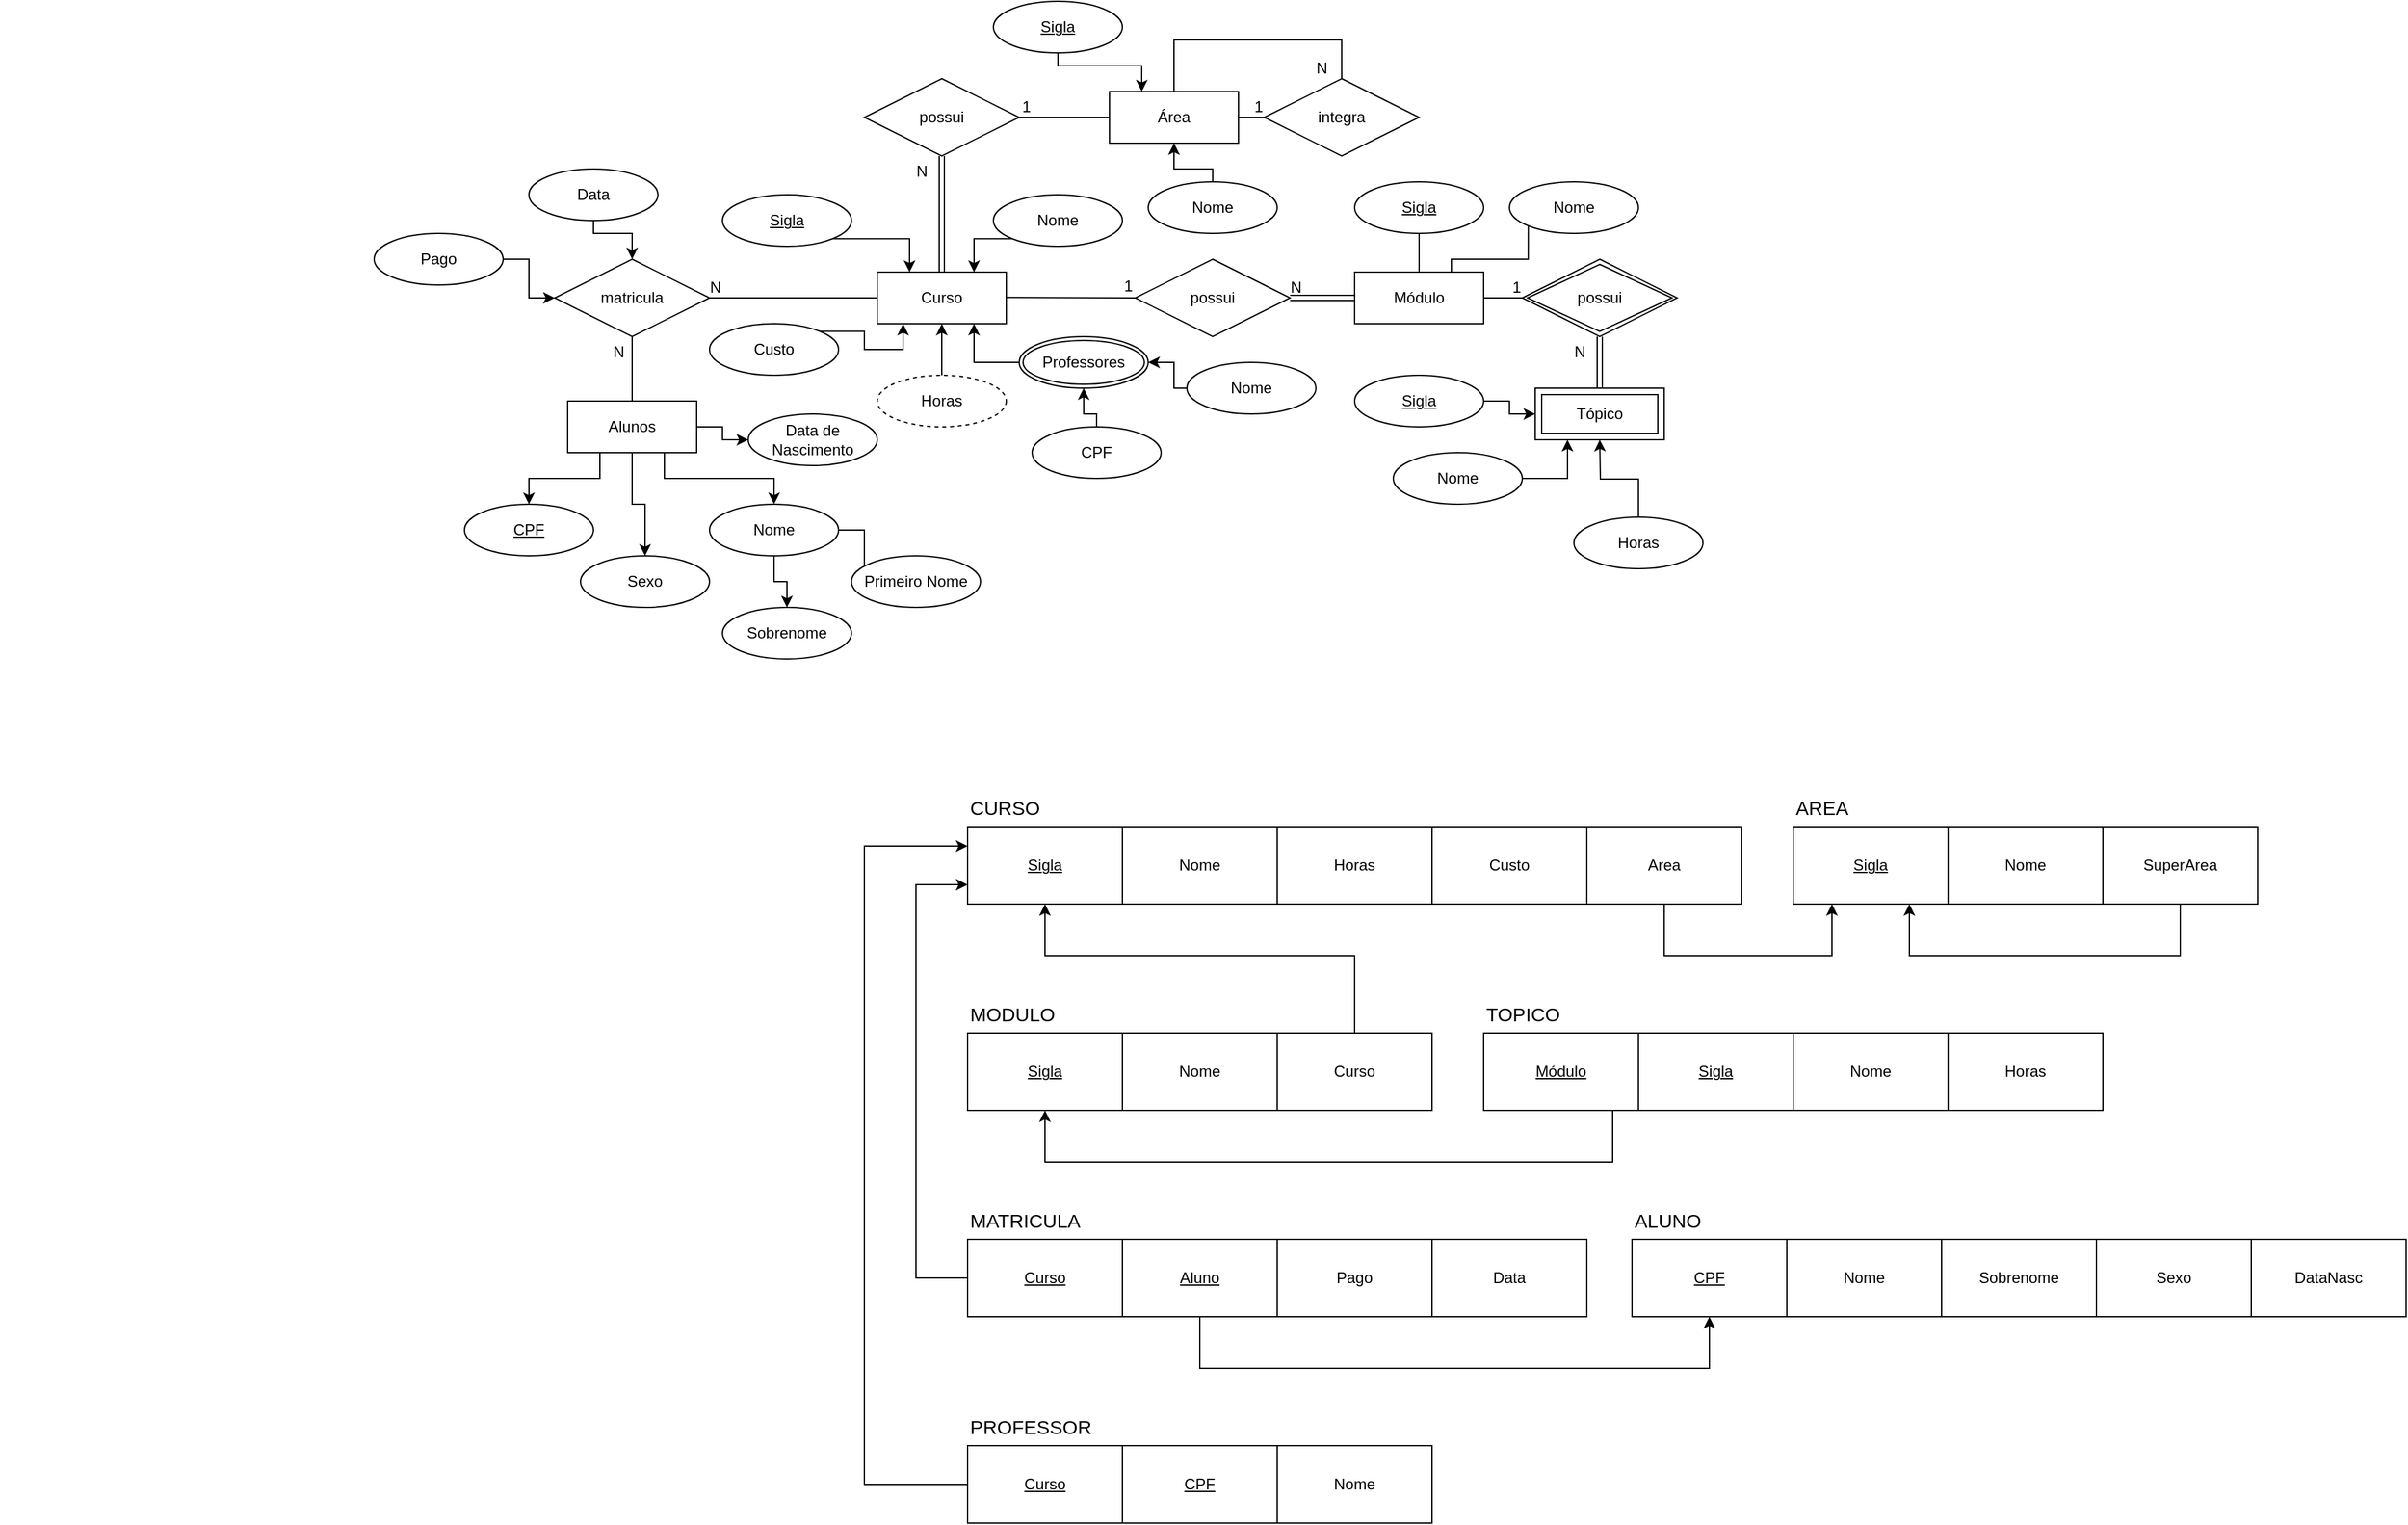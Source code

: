 <mxfile version="28.2.5">
  <diagram name="Page-1" id="rdazZUCnlGdwmjnpoRqp">
    <mxGraphModel dx="1240" dy="692" grid="1" gridSize="10" guides="1" tooltips="1" connect="1" arrows="1" fold="1" page="1" pageScale="1" pageWidth="850" pageHeight="1100" math="0" shadow="0">
      <root>
        <mxCell id="0" />
        <mxCell id="1" parent="0" />
        <mxCell id="AysuAXz7RPZp6C5GMnTe-105" style="edgeStyle=orthogonalEdgeStyle;rounded=0;orthogonalLoop=1;jettySize=auto;html=1;exitX=0.25;exitY=1;exitDx=0;exitDy=0;" edge="1" parent="1" source="AysuAXz7RPZp6C5GMnTe-48" target="AysuAXz7RPZp6C5GMnTe-100">
          <mxGeometry relative="1" as="geometry" />
        </mxCell>
        <mxCell id="AysuAXz7RPZp6C5GMnTe-106" style="edgeStyle=orthogonalEdgeStyle;rounded=0;orthogonalLoop=1;jettySize=auto;html=1;exitX=0.75;exitY=1;exitDx=0;exitDy=0;entryX=0.5;entryY=0;entryDx=0;entryDy=0;" edge="1" parent="1" source="AysuAXz7RPZp6C5GMnTe-48" target="AysuAXz7RPZp6C5GMnTe-102">
          <mxGeometry relative="1" as="geometry" />
        </mxCell>
        <mxCell id="AysuAXz7RPZp6C5GMnTe-110" style="edgeStyle=orthogonalEdgeStyle;rounded=0;orthogonalLoop=1;jettySize=auto;html=1;exitX=0.5;exitY=1;exitDx=0;exitDy=0;entryX=0.5;entryY=0;entryDx=0;entryDy=0;" edge="1" parent="1" source="AysuAXz7RPZp6C5GMnTe-48" target="AysuAXz7RPZp6C5GMnTe-109">
          <mxGeometry relative="1" as="geometry" />
        </mxCell>
        <mxCell id="AysuAXz7RPZp6C5GMnTe-210" style="edgeStyle=orthogonalEdgeStyle;rounded=0;orthogonalLoop=1;jettySize=auto;html=1;entryX=0;entryY=0.5;entryDx=0;entryDy=0;" edge="1" parent="1" source="AysuAXz7RPZp6C5GMnTe-48" target="AysuAXz7RPZp6C5GMnTe-208">
          <mxGeometry relative="1" as="geometry" />
        </mxCell>
        <mxCell id="AysuAXz7RPZp6C5GMnTe-48" value="&lt;div&gt;Alunos&lt;/div&gt;" style="whiteSpace=wrap;html=1;align=center;" vertex="1" parent="1">
          <mxGeometry x="450" y="590" width="100" height="40" as="geometry" />
        </mxCell>
        <mxCell id="AysuAXz7RPZp6C5GMnTe-49" value="Curso" style="whiteSpace=wrap;html=1;align=center;" vertex="1" parent="1">
          <mxGeometry x="690" y="490" width="100" height="40" as="geometry" />
        </mxCell>
        <mxCell id="AysuAXz7RPZp6C5GMnTe-51" value="possui" style="shape=rhombus;perimeter=rhombusPerimeter;whiteSpace=wrap;html=1;align=center;" vertex="1" parent="1">
          <mxGeometry x="680" y="340" width="120" height="60" as="geometry" />
        </mxCell>
        <mxCell id="AysuAXz7RPZp6C5GMnTe-53" value="Área" style="whiteSpace=wrap;html=1;align=center;" vertex="1" parent="1">
          <mxGeometry x="870" y="350" width="100" height="40" as="geometry" />
        </mxCell>
        <mxCell id="AysuAXz7RPZp6C5GMnTe-67" value="" style="endArrow=none;html=1;rounded=0;entryX=1;entryY=0.5;entryDx=0;entryDy=0;exitX=0;exitY=0.5;exitDx=0;exitDy=0;" edge="1" parent="1" source="AysuAXz7RPZp6C5GMnTe-53" target="AysuAXz7RPZp6C5GMnTe-51">
          <mxGeometry relative="1" as="geometry">
            <mxPoint x="700" y="420" as="sourcePoint" />
            <mxPoint x="860" y="420" as="targetPoint" />
          </mxGeometry>
        </mxCell>
        <mxCell id="AysuAXz7RPZp6C5GMnTe-68" value="1" style="resizable=0;html=1;whiteSpace=wrap;align=right;verticalAlign=bottom;" connectable="0" vertex="1" parent="AysuAXz7RPZp6C5GMnTe-67">
          <mxGeometry x="1" relative="1" as="geometry">
            <mxPoint x="10" as="offset" />
          </mxGeometry>
        </mxCell>
        <mxCell id="AysuAXz7RPZp6C5GMnTe-69" value="" style="shape=link;html=1;rounded=0;exitX=0.5;exitY=0;exitDx=0;exitDy=0;entryX=0.5;entryY=1;entryDx=0;entryDy=0;" edge="1" parent="1" source="AysuAXz7RPZp6C5GMnTe-49" target="AysuAXz7RPZp6C5GMnTe-51">
          <mxGeometry relative="1" as="geometry">
            <mxPoint x="700" y="430" as="sourcePoint" />
            <mxPoint x="860" y="430" as="targetPoint" />
          </mxGeometry>
        </mxCell>
        <mxCell id="AysuAXz7RPZp6C5GMnTe-70" value="N" style="resizable=0;html=1;whiteSpace=wrap;align=right;verticalAlign=bottom;" connectable="0" vertex="1" parent="AysuAXz7RPZp6C5GMnTe-69">
          <mxGeometry x="1" relative="1" as="geometry">
            <mxPoint x="-10" y="20" as="offset" />
          </mxGeometry>
        </mxCell>
        <mxCell id="AysuAXz7RPZp6C5GMnTe-71" value="integra" style="shape=rhombus;perimeter=rhombusPerimeter;whiteSpace=wrap;html=1;align=center;" vertex="1" parent="1">
          <mxGeometry x="990" y="340" width="120" height="60" as="geometry" />
        </mxCell>
        <mxCell id="AysuAXz7RPZp6C5GMnTe-73" value="" style="endArrow=none;html=1;rounded=0;exitX=1;exitY=0.5;exitDx=0;exitDy=0;entryX=0;entryY=0.5;entryDx=0;entryDy=0;" edge="1" parent="1" source="AysuAXz7RPZp6C5GMnTe-53" target="AysuAXz7RPZp6C5GMnTe-71">
          <mxGeometry relative="1" as="geometry">
            <mxPoint x="1000" y="360" as="sourcePoint" />
            <mxPoint x="1160" y="360" as="targetPoint" />
          </mxGeometry>
        </mxCell>
        <mxCell id="AysuAXz7RPZp6C5GMnTe-74" value="1" style="resizable=0;html=1;whiteSpace=wrap;align=right;verticalAlign=bottom;" connectable="0" vertex="1" parent="AysuAXz7RPZp6C5GMnTe-73">
          <mxGeometry x="1" relative="1" as="geometry" />
        </mxCell>
        <mxCell id="AysuAXz7RPZp6C5GMnTe-75" value="" style="endArrow=none;html=1;rounded=0;exitX=0.5;exitY=0;exitDx=0;exitDy=0;entryX=0.5;entryY=0;entryDx=0;entryDy=0;" edge="1" parent="1" source="AysuAXz7RPZp6C5GMnTe-53" target="AysuAXz7RPZp6C5GMnTe-71">
          <mxGeometry relative="1" as="geometry">
            <mxPoint x="940" y="300" as="sourcePoint" />
            <mxPoint x="1190" y="290" as="targetPoint" />
            <Array as="points">
              <mxPoint x="920" y="310" />
              <mxPoint x="1050" y="310" />
            </Array>
          </mxGeometry>
        </mxCell>
        <mxCell id="AysuAXz7RPZp6C5GMnTe-76" value="N" style="resizable=0;html=1;whiteSpace=wrap;align=right;verticalAlign=bottom;" connectable="0" vertex="1" parent="AysuAXz7RPZp6C5GMnTe-75">
          <mxGeometry x="1" relative="1" as="geometry">
            <mxPoint x="-10" as="offset" />
          </mxGeometry>
        </mxCell>
        <mxCell id="AysuAXz7RPZp6C5GMnTe-84" style="edgeStyle=orthogonalEdgeStyle;rounded=0;orthogonalLoop=1;jettySize=auto;html=1;exitX=0.5;exitY=1;exitDx=0;exitDy=0;entryX=0.25;entryY=0;entryDx=0;entryDy=0;" edge="1" parent="1" source="AysuAXz7RPZp6C5GMnTe-79" target="AysuAXz7RPZp6C5GMnTe-53">
          <mxGeometry relative="1" as="geometry">
            <Array as="points">
              <mxPoint x="830" y="330" />
              <mxPoint x="895" y="330" />
            </Array>
          </mxGeometry>
        </mxCell>
        <mxCell id="AysuAXz7RPZp6C5GMnTe-79" value="Sigla" style="ellipse;whiteSpace=wrap;html=1;align=center;fontStyle=4;" vertex="1" parent="1">
          <mxGeometry x="780" y="280" width="100" height="40" as="geometry" />
        </mxCell>
        <mxCell id="AysuAXz7RPZp6C5GMnTe-160" style="edgeStyle=orthogonalEdgeStyle;rounded=0;orthogonalLoop=1;jettySize=auto;html=1;entryX=0.5;entryY=1;entryDx=0;entryDy=0;" edge="1" parent="1" source="AysuAXz7RPZp6C5GMnTe-80" target="AysuAXz7RPZp6C5GMnTe-53">
          <mxGeometry relative="1" as="geometry">
            <Array as="points">
              <mxPoint x="950" y="410" />
              <mxPoint x="920" y="410" />
            </Array>
          </mxGeometry>
        </mxCell>
        <mxCell id="AysuAXz7RPZp6C5GMnTe-80" value="Nome" style="ellipse;whiteSpace=wrap;html=1;align=center;" vertex="1" parent="1">
          <mxGeometry x="900" y="420" width="100" height="40" as="geometry" />
        </mxCell>
        <mxCell id="AysuAXz7RPZp6C5GMnTe-98" style="edgeStyle=orthogonalEdgeStyle;rounded=0;orthogonalLoop=1;jettySize=auto;html=1;exitX=1;exitY=1;exitDx=0;exitDy=0;entryX=0.25;entryY=0;entryDx=0;entryDy=0;" edge="1" parent="1" source="AysuAXz7RPZp6C5GMnTe-87" target="AysuAXz7RPZp6C5GMnTe-49">
          <mxGeometry relative="1" as="geometry" />
        </mxCell>
        <mxCell id="AysuAXz7RPZp6C5GMnTe-87" value="Sigla" style="ellipse;whiteSpace=wrap;html=1;align=center;fontStyle=4;" vertex="1" parent="1">
          <mxGeometry x="570" y="430" width="100" height="40" as="geometry" />
        </mxCell>
        <mxCell id="AysuAXz7RPZp6C5GMnTe-99" style="edgeStyle=orthogonalEdgeStyle;rounded=0;orthogonalLoop=1;jettySize=auto;html=1;exitX=0;exitY=1;exitDx=0;exitDy=0;entryX=0.75;entryY=0;entryDx=0;entryDy=0;" edge="1" parent="1" source="AysuAXz7RPZp6C5GMnTe-88" target="AysuAXz7RPZp6C5GMnTe-49">
          <mxGeometry relative="1" as="geometry" />
        </mxCell>
        <mxCell id="AysuAXz7RPZp6C5GMnTe-88" value="Nome" style="ellipse;whiteSpace=wrap;html=1;align=center;fontStyle=0;" vertex="1" parent="1">
          <mxGeometry x="780" y="430" width="100" height="40" as="geometry" />
        </mxCell>
        <mxCell id="AysuAXz7RPZp6C5GMnTe-89" value="Custo" style="ellipse;whiteSpace=wrap;html=1;align=center;fontStyle=0;" vertex="1" parent="1">
          <mxGeometry x="560" y="530" width="100" height="40" as="geometry" />
        </mxCell>
        <mxCell id="AysuAXz7RPZp6C5GMnTe-96" style="edgeStyle=orthogonalEdgeStyle;rounded=0;orthogonalLoop=1;jettySize=auto;html=1;entryX=0.75;entryY=1;entryDx=0;entryDy=0;" edge="1" parent="1" source="AysuAXz7RPZp6C5GMnTe-90" target="AysuAXz7RPZp6C5GMnTe-49">
          <mxGeometry relative="1" as="geometry" />
        </mxCell>
        <mxCell id="AysuAXz7RPZp6C5GMnTe-90" value="Professores" style="ellipse;shape=doubleEllipse;margin=3;whiteSpace=wrap;html=1;align=center;" vertex="1" parent="1">
          <mxGeometry x="800" y="540" width="100" height="40" as="geometry" />
        </mxCell>
        <mxCell id="AysuAXz7RPZp6C5GMnTe-94" style="edgeStyle=orthogonalEdgeStyle;rounded=0;orthogonalLoop=1;jettySize=auto;html=1;" edge="1" parent="1" source="AysuAXz7RPZp6C5GMnTe-91" target="AysuAXz7RPZp6C5GMnTe-90">
          <mxGeometry relative="1" as="geometry">
            <Array as="points">
              <mxPoint x="920" y="580" />
              <mxPoint x="920" y="560" />
            </Array>
          </mxGeometry>
        </mxCell>
        <mxCell id="AysuAXz7RPZp6C5GMnTe-91" value="Nome" style="ellipse;whiteSpace=wrap;html=1;align=center;" vertex="1" parent="1">
          <mxGeometry x="930" y="560" width="100" height="40" as="geometry" />
        </mxCell>
        <mxCell id="AysuAXz7RPZp6C5GMnTe-95" style="edgeStyle=orthogonalEdgeStyle;rounded=0;orthogonalLoop=1;jettySize=auto;html=1;entryX=0.5;entryY=1;entryDx=0;entryDy=0;" edge="1" parent="1" source="AysuAXz7RPZp6C5GMnTe-92" target="AysuAXz7RPZp6C5GMnTe-90">
          <mxGeometry relative="1" as="geometry">
            <Array as="points">
              <mxPoint x="860" y="600" />
              <mxPoint x="850" y="600" />
            </Array>
          </mxGeometry>
        </mxCell>
        <mxCell id="AysuAXz7RPZp6C5GMnTe-92" value="CPF" style="ellipse;whiteSpace=wrap;html=1;align=center;" vertex="1" parent="1">
          <mxGeometry x="810" y="610" width="100" height="40" as="geometry" />
        </mxCell>
        <mxCell id="AysuAXz7RPZp6C5GMnTe-100" value="CPF" style="ellipse;whiteSpace=wrap;html=1;align=center;fontStyle=4;" vertex="1" parent="1">
          <mxGeometry x="370" y="670" width="100" height="40" as="geometry" />
        </mxCell>
        <mxCell id="AysuAXz7RPZp6C5GMnTe-107" style="edgeStyle=orthogonalEdgeStyle;rounded=0;orthogonalLoop=1;jettySize=auto;html=1;exitX=1;exitY=0.5;exitDx=0;exitDy=0;" edge="1" parent="1" source="AysuAXz7RPZp6C5GMnTe-102" target="AysuAXz7RPZp6C5GMnTe-103">
          <mxGeometry relative="1" as="geometry" />
        </mxCell>
        <mxCell id="AysuAXz7RPZp6C5GMnTe-108" style="edgeStyle=orthogonalEdgeStyle;rounded=0;orthogonalLoop=1;jettySize=auto;html=1;exitX=0.5;exitY=1;exitDx=0;exitDy=0;" edge="1" parent="1" source="AysuAXz7RPZp6C5GMnTe-102" target="AysuAXz7RPZp6C5GMnTe-104">
          <mxGeometry relative="1" as="geometry" />
        </mxCell>
        <mxCell id="AysuAXz7RPZp6C5GMnTe-102" value="Nome" style="ellipse;whiteSpace=wrap;html=1;align=center;fontStyle=0;" vertex="1" parent="1">
          <mxGeometry x="560" y="670" width="100" height="40" as="geometry" />
        </mxCell>
        <mxCell id="AysuAXz7RPZp6C5GMnTe-103" value="Primeiro Nome" style="ellipse;whiteSpace=wrap;html=1;align=center;fontStyle=0;" vertex="1" parent="1">
          <mxGeometry x="670" y="710" width="100" height="40" as="geometry" />
        </mxCell>
        <mxCell id="AysuAXz7RPZp6C5GMnTe-104" value="Sobrenome" style="ellipse;whiteSpace=wrap;html=1;align=center;fontStyle=0;" vertex="1" parent="1">
          <mxGeometry x="570" y="750" width="100" height="40" as="geometry" />
        </mxCell>
        <mxCell id="AysuAXz7RPZp6C5GMnTe-109" value="Sexo" style="ellipse;whiteSpace=wrap;html=1;align=center;fontStyle=0;" vertex="1" parent="1">
          <mxGeometry x="460" y="710" width="100" height="40" as="geometry" />
        </mxCell>
        <mxCell id="AysuAXz7RPZp6C5GMnTe-113" value="matricula" style="shape=rhombus;perimeter=rhombusPerimeter;whiteSpace=wrap;html=1;align=center;" vertex="1" parent="1">
          <mxGeometry x="440" y="480" width="120" height="60" as="geometry" />
        </mxCell>
        <mxCell id="AysuAXz7RPZp6C5GMnTe-114" value="" style="endArrow=none;html=1;rounded=0;exitX=0;exitY=0.5;exitDx=0;exitDy=0;entryX=1;entryY=0.5;entryDx=0;entryDy=0;" edge="1" parent="1" source="AysuAXz7RPZp6C5GMnTe-49" target="AysuAXz7RPZp6C5GMnTe-113">
          <mxGeometry relative="1" as="geometry">
            <mxPoint x="450" y="500" as="sourcePoint" />
            <mxPoint x="610" y="500" as="targetPoint" />
          </mxGeometry>
        </mxCell>
        <mxCell id="AysuAXz7RPZp6C5GMnTe-115" value="N" style="resizable=0;html=1;whiteSpace=wrap;align=right;verticalAlign=bottom;" connectable="0" vertex="1" parent="AysuAXz7RPZp6C5GMnTe-114">
          <mxGeometry x="1" relative="1" as="geometry">
            <mxPoint x="10" as="offset" />
          </mxGeometry>
        </mxCell>
        <mxCell id="AysuAXz7RPZp6C5GMnTe-116" value="" style="endArrow=none;html=1;rounded=0;exitX=0.5;exitY=0;exitDx=0;exitDy=0;entryX=0.5;entryY=1;entryDx=0;entryDy=0;" edge="1" parent="1" source="AysuAXz7RPZp6C5GMnTe-48" target="AysuAXz7RPZp6C5GMnTe-113">
          <mxGeometry relative="1" as="geometry">
            <mxPoint x="560" y="490" as="sourcePoint" />
            <mxPoint x="720" y="490" as="targetPoint" />
          </mxGeometry>
        </mxCell>
        <mxCell id="AysuAXz7RPZp6C5GMnTe-117" value="N" style="resizable=0;html=1;whiteSpace=wrap;align=right;verticalAlign=bottom;" connectable="0" vertex="1" parent="AysuAXz7RPZp6C5GMnTe-116">
          <mxGeometry x="1" relative="1" as="geometry">
            <mxPoint x="-5" y="20" as="offset" />
          </mxGeometry>
        </mxCell>
        <mxCell id="AysuAXz7RPZp6C5GMnTe-120" style="edgeStyle=orthogonalEdgeStyle;rounded=0;orthogonalLoop=1;jettySize=auto;html=1;entryX=0.5;entryY=0;entryDx=0;entryDy=0;" edge="1" parent="1" source="AysuAXz7RPZp6C5GMnTe-119" target="AysuAXz7RPZp6C5GMnTe-113">
          <mxGeometry relative="1" as="geometry">
            <Array as="points">
              <mxPoint x="470" y="460" />
              <mxPoint x="500" y="460" />
            </Array>
          </mxGeometry>
        </mxCell>
        <mxCell id="AysuAXz7RPZp6C5GMnTe-119" value="Data" style="ellipse;whiteSpace=wrap;html=1;align=center;" vertex="1" parent="1">
          <mxGeometry x="420" y="410" width="100" height="40" as="geometry" />
        </mxCell>
        <mxCell id="AysuAXz7RPZp6C5GMnTe-122" style="edgeStyle=orthogonalEdgeStyle;rounded=0;orthogonalLoop=1;jettySize=auto;html=1;entryX=0;entryY=0.5;entryDx=0;entryDy=0;" edge="1" parent="1" source="AysuAXz7RPZp6C5GMnTe-121" target="AysuAXz7RPZp6C5GMnTe-113">
          <mxGeometry relative="1" as="geometry" />
        </mxCell>
        <mxCell id="AysuAXz7RPZp6C5GMnTe-121" value="Pago" style="ellipse;whiteSpace=wrap;html=1;align=center;" vertex="1" parent="1">
          <mxGeometry x="300" y="460" width="100" height="40" as="geometry" />
        </mxCell>
        <mxCell id="AysuAXz7RPZp6C5GMnTe-123" value="possui" style="shape=rhombus;perimeter=rhombusPerimeter;whiteSpace=wrap;html=1;align=center;" vertex="1" parent="1">
          <mxGeometry x="890" y="480" width="120" height="60" as="geometry" />
        </mxCell>
        <mxCell id="AysuAXz7RPZp6C5GMnTe-135" style="edgeStyle=orthogonalEdgeStyle;rounded=0;orthogonalLoop=1;jettySize=auto;html=1;exitX=0.75;exitY=0;exitDx=0;exitDy=0;entryX=0;entryY=1;entryDx=0;entryDy=0;endArrow=none;endFill=0;" edge="1" parent="1" source="AysuAXz7RPZp6C5GMnTe-124" target="AysuAXz7RPZp6C5GMnTe-134">
          <mxGeometry relative="1" as="geometry">
            <Array as="points">
              <mxPoint x="1135" y="480" />
              <mxPoint x="1195" y="480" />
            </Array>
          </mxGeometry>
        </mxCell>
        <mxCell id="AysuAXz7RPZp6C5GMnTe-124" value="Módulo" style="whiteSpace=wrap;html=1;align=center;" vertex="1" parent="1">
          <mxGeometry x="1060" y="490" width="100" height="40" as="geometry" />
        </mxCell>
        <mxCell id="AysuAXz7RPZp6C5GMnTe-128" value="" style="endArrow=none;html=1;rounded=0;entryX=0;entryY=0.5;entryDx=0;entryDy=0;" edge="1" parent="1" target="AysuAXz7RPZp6C5GMnTe-123">
          <mxGeometry relative="1" as="geometry">
            <mxPoint x="790" y="509.66" as="sourcePoint" />
            <mxPoint x="950" y="509.66" as="targetPoint" />
          </mxGeometry>
        </mxCell>
        <mxCell id="AysuAXz7RPZp6C5GMnTe-129" value="1" style="resizable=0;html=1;whiteSpace=wrap;align=right;verticalAlign=bottom;" connectable="0" vertex="1" parent="AysuAXz7RPZp6C5GMnTe-128">
          <mxGeometry x="1" relative="1" as="geometry" />
        </mxCell>
        <mxCell id="AysuAXz7RPZp6C5GMnTe-130" value="" style="shape=link;html=1;rounded=0;entryX=1;entryY=0.5;entryDx=0;entryDy=0;exitX=0;exitY=0.5;exitDx=0;exitDy=0;" edge="1" parent="1" source="AysuAXz7RPZp6C5GMnTe-124" target="AysuAXz7RPZp6C5GMnTe-123">
          <mxGeometry relative="1" as="geometry">
            <mxPoint x="1090" y="550" as="sourcePoint" />
            <mxPoint x="1250" y="550" as="targetPoint" />
          </mxGeometry>
        </mxCell>
        <mxCell id="AysuAXz7RPZp6C5GMnTe-131" value="N" style="resizable=0;html=1;whiteSpace=wrap;align=right;verticalAlign=bottom;" connectable="0" vertex="1" parent="AysuAXz7RPZp6C5GMnTe-130">
          <mxGeometry x="1" relative="1" as="geometry">
            <mxPoint x="10" as="offset" />
          </mxGeometry>
        </mxCell>
        <mxCell id="AysuAXz7RPZp6C5GMnTe-136" value="" style="edgeStyle=orthogonalEdgeStyle;rounded=0;orthogonalLoop=1;jettySize=auto;html=1;endArrow=none;endFill=0;" edge="1" parent="1" source="AysuAXz7RPZp6C5GMnTe-133" target="AysuAXz7RPZp6C5GMnTe-124">
          <mxGeometry relative="1" as="geometry" />
        </mxCell>
        <mxCell id="AysuAXz7RPZp6C5GMnTe-133" value="Sigla" style="ellipse;whiteSpace=wrap;html=1;align=center;fontStyle=4;" vertex="1" parent="1">
          <mxGeometry x="1060" y="420" width="100" height="40" as="geometry" />
        </mxCell>
        <mxCell id="AysuAXz7RPZp6C5GMnTe-134" value="Nome" style="ellipse;whiteSpace=wrap;html=1;align=center;fontStyle=0;" vertex="1" parent="1">
          <mxGeometry x="1180" y="420" width="100" height="40" as="geometry" />
        </mxCell>
        <mxCell id="AysuAXz7RPZp6C5GMnTe-139" value="Tópico" style="shape=ext;margin=3;double=1;whiteSpace=wrap;html=1;align=center;" vertex="1" parent="1">
          <mxGeometry x="1200" y="580" width="100" height="40" as="geometry" />
        </mxCell>
        <mxCell id="AysuAXz7RPZp6C5GMnTe-140" value="possui" style="shape=rhombus;double=1;perimeter=rhombusPerimeter;whiteSpace=wrap;html=1;align=center;" vertex="1" parent="1">
          <mxGeometry x="1190" y="480" width="120" height="60" as="geometry" />
        </mxCell>
        <mxCell id="AysuAXz7RPZp6C5GMnTe-146" value="" style="shape=link;html=1;rounded=0;entryX=0.5;entryY=1;entryDx=0;entryDy=0;exitX=0.5;exitY=0;exitDx=0;exitDy=0;" edge="1" parent="1" source="AysuAXz7RPZp6C5GMnTe-139" target="AysuAXz7RPZp6C5GMnTe-140">
          <mxGeometry relative="1" as="geometry">
            <mxPoint x="1150" y="580" as="sourcePoint" />
            <mxPoint x="1310" y="580" as="targetPoint" />
          </mxGeometry>
        </mxCell>
        <mxCell id="AysuAXz7RPZp6C5GMnTe-147" value="N" style="resizable=0;html=1;whiteSpace=wrap;align=right;verticalAlign=bottom;" connectable="0" vertex="1" parent="AysuAXz7RPZp6C5GMnTe-146">
          <mxGeometry x="1" relative="1" as="geometry">
            <mxPoint x="-10" y="20" as="offset" />
          </mxGeometry>
        </mxCell>
        <mxCell id="AysuAXz7RPZp6C5GMnTe-148" value="" style="endArrow=none;html=1;rounded=0;exitX=1;exitY=0.5;exitDx=0;exitDy=0;entryX=0;entryY=0.5;entryDx=0;entryDy=0;" edge="1" parent="1" source="AysuAXz7RPZp6C5GMnTe-124" target="AysuAXz7RPZp6C5GMnTe-140">
          <mxGeometry relative="1" as="geometry">
            <mxPoint x="1130" y="579.6" as="sourcePoint" />
            <mxPoint x="1290" y="579.6" as="targetPoint" />
          </mxGeometry>
        </mxCell>
        <mxCell id="AysuAXz7RPZp6C5GMnTe-149" value="1" style="resizable=0;html=1;whiteSpace=wrap;align=right;verticalAlign=bottom;" connectable="0" vertex="1" parent="AysuAXz7RPZp6C5GMnTe-148">
          <mxGeometry x="1" relative="1" as="geometry" />
        </mxCell>
        <mxCell id="AysuAXz7RPZp6C5GMnTe-155" style="edgeStyle=orthogonalEdgeStyle;rounded=0;orthogonalLoop=1;jettySize=auto;html=1;entryX=0;entryY=0.5;entryDx=0;entryDy=0;" edge="1" parent="1" source="AysuAXz7RPZp6C5GMnTe-150" target="AysuAXz7RPZp6C5GMnTe-139">
          <mxGeometry relative="1" as="geometry">
            <Array as="points">
              <mxPoint x="1180" y="590" />
              <mxPoint x="1180" y="600" />
            </Array>
          </mxGeometry>
        </mxCell>
        <mxCell id="AysuAXz7RPZp6C5GMnTe-150" value="Sigla" style="ellipse;whiteSpace=wrap;html=1;align=center;fontStyle=4;" vertex="1" parent="1">
          <mxGeometry x="1060" y="570" width="100" height="40" as="geometry" />
        </mxCell>
        <mxCell id="AysuAXz7RPZp6C5GMnTe-154" style="edgeStyle=orthogonalEdgeStyle;rounded=0;orthogonalLoop=1;jettySize=auto;html=1;entryX=0.25;entryY=1;entryDx=0;entryDy=0;" edge="1" parent="1" source="AysuAXz7RPZp6C5GMnTe-151" target="AysuAXz7RPZp6C5GMnTe-139">
          <mxGeometry relative="1" as="geometry" />
        </mxCell>
        <mxCell id="AysuAXz7RPZp6C5GMnTe-151" value="Nome" style="ellipse;whiteSpace=wrap;html=1;align=center;fontStyle=0;" vertex="1" parent="1">
          <mxGeometry x="1090" y="630" width="100" height="40" as="geometry" />
        </mxCell>
        <mxCell id="AysuAXz7RPZp6C5GMnTe-153" style="edgeStyle=orthogonalEdgeStyle;rounded=0;orthogonalLoop=1;jettySize=auto;html=1;" edge="1" parent="1" source="AysuAXz7RPZp6C5GMnTe-152">
          <mxGeometry relative="1" as="geometry">
            <mxPoint x="1250" y="620.0" as="targetPoint" />
          </mxGeometry>
        </mxCell>
        <mxCell id="AysuAXz7RPZp6C5GMnTe-152" value="Horas" style="ellipse;whiteSpace=wrap;html=1;align=center;fontStyle=0;" vertex="1" parent="1">
          <mxGeometry x="1230" y="680" width="100" height="40" as="geometry" />
        </mxCell>
        <mxCell id="AysuAXz7RPZp6C5GMnTe-159" style="edgeStyle=orthogonalEdgeStyle;rounded=0;orthogonalLoop=1;jettySize=auto;html=1;entryX=0.5;entryY=1;entryDx=0;entryDy=0;" edge="1" parent="1" source="AysuAXz7RPZp6C5GMnTe-158" target="AysuAXz7RPZp6C5GMnTe-49">
          <mxGeometry relative="1" as="geometry" />
        </mxCell>
        <mxCell id="AysuAXz7RPZp6C5GMnTe-158" value="Horas" style="ellipse;whiteSpace=wrap;html=1;align=center;dashed=1;" vertex="1" parent="1">
          <mxGeometry x="690" y="570" width="100" height="40" as="geometry" />
        </mxCell>
        <mxCell id="AysuAXz7RPZp6C5GMnTe-164" style="edgeStyle=orthogonalEdgeStyle;rounded=0;orthogonalLoop=1;jettySize=auto;html=1;exitX=1;exitY=0;exitDx=0;exitDy=0;entryX=0.2;entryY=1;entryDx=0;entryDy=0;entryPerimeter=0;" edge="1" parent="1" source="AysuAXz7RPZp6C5GMnTe-89" target="AysuAXz7RPZp6C5GMnTe-49">
          <mxGeometry relative="1" as="geometry" />
        </mxCell>
        <mxCell id="AysuAXz7RPZp6C5GMnTe-167" value="&lt;u&gt;Sigla&lt;/u&gt;" style="whiteSpace=wrap;html=1;" vertex="1" parent="1">
          <mxGeometry x="760" y="920" width="120" height="60" as="geometry" />
        </mxCell>
        <mxCell id="AysuAXz7RPZp6C5GMnTe-168" value="Nome" style="whiteSpace=wrap;html=1;fontStyle=0" vertex="1" parent="1">
          <mxGeometry x="880" y="920" width="120" height="60" as="geometry" />
        </mxCell>
        <mxCell id="AysuAXz7RPZp6C5GMnTe-169" value="Custo" style="whiteSpace=wrap;html=1;fontStyle=0" vertex="1" parent="1">
          <mxGeometry x="1120" y="920" width="120" height="60" as="geometry" />
        </mxCell>
        <mxCell id="AysuAXz7RPZp6C5GMnTe-170" value="Horas" style="whiteSpace=wrap;html=1;fontStyle=0" vertex="1" parent="1">
          <mxGeometry x="1000" y="920" width="120" height="60" as="geometry" />
        </mxCell>
        <mxCell id="AysuAXz7RPZp6C5GMnTe-173" value="CURSO" style="text;html=1;align=left;verticalAlign=middle;resizable=0;points=[];autosize=1;strokeColor=none;fillColor=none;fontSize=15;" vertex="1" parent="1">
          <mxGeometry x="760" y="890" width="80" height="30" as="geometry" />
        </mxCell>
        <mxCell id="AysuAXz7RPZp6C5GMnTe-174" value="&lt;u&gt;Sigla&lt;/u&gt;" style="whiteSpace=wrap;html=1;" vertex="1" parent="1">
          <mxGeometry x="760" y="1080" width="120" height="60" as="geometry" />
        </mxCell>
        <mxCell id="AysuAXz7RPZp6C5GMnTe-175" value="Nome" style="whiteSpace=wrap;html=1;fontStyle=0" vertex="1" parent="1">
          <mxGeometry x="880" y="1080" width="120" height="60" as="geometry" />
        </mxCell>
        <mxCell id="AysuAXz7RPZp6C5GMnTe-232" style="edgeStyle=orthogonalEdgeStyle;rounded=0;orthogonalLoop=1;jettySize=auto;html=1;entryX=0.5;entryY=1;entryDx=0;entryDy=0;" edge="1" parent="1" source="AysuAXz7RPZp6C5GMnTe-176" target="AysuAXz7RPZp6C5GMnTe-167">
          <mxGeometry relative="1" as="geometry">
            <Array as="points">
              <mxPoint x="1060" y="1020" />
              <mxPoint x="820" y="1020" />
            </Array>
          </mxGeometry>
        </mxCell>
        <mxCell id="AysuAXz7RPZp6C5GMnTe-176" value="Curso" style="whiteSpace=wrap;html=1;fontStyle=0" vertex="1" parent="1">
          <mxGeometry x="1000" y="1080" width="120" height="60" as="geometry" />
        </mxCell>
        <mxCell id="AysuAXz7RPZp6C5GMnTe-177" value="MODULO" style="text;html=1;align=left;verticalAlign=middle;resizable=0;points=[];autosize=1;strokeColor=none;fillColor=none;fontSize=15;" vertex="1" parent="1">
          <mxGeometry x="760" y="1050" width="90" height="30" as="geometry" />
        </mxCell>
        <mxCell id="AysuAXz7RPZp6C5GMnTe-229" style="edgeStyle=orthogonalEdgeStyle;rounded=0;orthogonalLoop=1;jettySize=auto;html=1;exitX=0;exitY=0.5;exitDx=0;exitDy=0;entryX=0;entryY=0.75;entryDx=0;entryDy=0;" edge="1" parent="1" source="AysuAXz7RPZp6C5GMnTe-179" target="AysuAXz7RPZp6C5GMnTe-167">
          <mxGeometry relative="1" as="geometry">
            <mxPoint x="720.0" y="1269.87" as="targetPoint" />
            <Array as="points">
              <mxPoint x="720" y="1270" />
              <mxPoint x="720" y="965" />
            </Array>
          </mxGeometry>
        </mxCell>
        <mxCell id="AysuAXz7RPZp6C5GMnTe-179" value="&lt;u&gt;Curso&lt;/u&gt;" style="whiteSpace=wrap;html=1;" vertex="1" parent="1">
          <mxGeometry x="760" y="1240" width="120" height="60" as="geometry" />
        </mxCell>
        <mxCell id="AysuAXz7RPZp6C5GMnTe-236" style="edgeStyle=orthogonalEdgeStyle;rounded=0;orthogonalLoop=1;jettySize=auto;html=1;entryX=0.5;entryY=1;entryDx=0;entryDy=0;" edge="1" parent="1" source="AysuAXz7RPZp6C5GMnTe-180" target="AysuAXz7RPZp6C5GMnTe-201">
          <mxGeometry relative="1" as="geometry">
            <Array as="points">
              <mxPoint x="940" y="1340" />
              <mxPoint x="1335" y="1340" />
            </Array>
          </mxGeometry>
        </mxCell>
        <mxCell id="AysuAXz7RPZp6C5GMnTe-180" value="&lt;div&gt;&lt;u&gt;Aluno&lt;/u&gt;&lt;/div&gt;" style="whiteSpace=wrap;html=1;fontStyle=0" vertex="1" parent="1">
          <mxGeometry x="880" y="1240" width="120" height="60" as="geometry" />
        </mxCell>
        <mxCell id="AysuAXz7RPZp6C5GMnTe-181" value="Pago" style="whiteSpace=wrap;html=1;fontStyle=0" vertex="1" parent="1">
          <mxGeometry x="1000" y="1240" width="120" height="60" as="geometry" />
        </mxCell>
        <mxCell id="AysuAXz7RPZp6C5GMnTe-182" value="Data" style="whiteSpace=wrap;html=1;fontStyle=0" vertex="1" parent="1">
          <mxGeometry x="1120" y="1240" width="120" height="60" as="geometry" />
        </mxCell>
        <mxCell id="AysuAXz7RPZp6C5GMnTe-184" value="MATRICULA" style="text;html=1;align=left;verticalAlign=middle;resizable=0;points=[];autosize=1;strokeColor=none;fillColor=none;fontSize=15;" vertex="1" parent="1">
          <mxGeometry x="760" y="1210" width="110" height="30" as="geometry" />
        </mxCell>
        <mxCell id="AysuAXz7RPZp6C5GMnTe-185" value="&lt;u&gt;Sigla&lt;/u&gt;" style="whiteSpace=wrap;html=1;" vertex="1" parent="1">
          <mxGeometry x="1400" y="920" width="120" height="60" as="geometry" />
        </mxCell>
        <mxCell id="AysuAXz7RPZp6C5GMnTe-186" value="Nome" style="whiteSpace=wrap;html=1;fontStyle=0" vertex="1" parent="1">
          <mxGeometry x="1520" y="920" width="120" height="60" as="geometry" />
        </mxCell>
        <mxCell id="AysuAXz7RPZp6C5GMnTe-188" value="AREA" style="text;html=1;align=left;verticalAlign=middle;resizable=0;points=[];autosize=1;strokeColor=none;fillColor=none;fontSize=15;" vertex="1" parent="1">
          <mxGeometry x="1400" y="890" width="60" height="30" as="geometry" />
        </mxCell>
        <mxCell id="AysuAXz7RPZp6C5GMnTe-239" style="edgeStyle=orthogonalEdgeStyle;rounded=0;orthogonalLoop=1;jettySize=auto;html=1;entryX=0.75;entryY=1;entryDx=0;entryDy=0;" edge="1" parent="1" source="AysuAXz7RPZp6C5GMnTe-189" target="AysuAXz7RPZp6C5GMnTe-185">
          <mxGeometry relative="1" as="geometry">
            <Array as="points">
              <mxPoint x="1700" y="1020" />
              <mxPoint x="1490" y="1020" />
            </Array>
          </mxGeometry>
        </mxCell>
        <mxCell id="AysuAXz7RPZp6C5GMnTe-189" value="SuperArea" style="whiteSpace=wrap;html=1;fontStyle=0" vertex="1" parent="1">
          <mxGeometry x="1640" y="920" width="120" height="60" as="geometry" />
        </mxCell>
        <mxCell id="AysuAXz7RPZp6C5GMnTe-228" style="edgeStyle=orthogonalEdgeStyle;rounded=0;orthogonalLoop=1;jettySize=auto;html=1;entryX=0;entryY=0.25;entryDx=0;entryDy=0;" edge="1" parent="1" source="AysuAXz7RPZp6C5GMnTe-190" target="AysuAXz7RPZp6C5GMnTe-167">
          <mxGeometry relative="1" as="geometry">
            <mxPoint x="680.0" y="940" as="targetPoint" />
            <Array as="points">
              <mxPoint x="680" y="1430" />
              <mxPoint x="680" y="935" />
            </Array>
          </mxGeometry>
        </mxCell>
        <mxCell id="AysuAXz7RPZp6C5GMnTe-190" value="&lt;u&gt;Curso&lt;/u&gt;" style="whiteSpace=wrap;html=1;" vertex="1" parent="1">
          <mxGeometry x="760" y="1400" width="120" height="60" as="geometry" />
        </mxCell>
        <mxCell id="AysuAXz7RPZp6C5GMnTe-191" value="CPF" style="whiteSpace=wrap;html=1;fontStyle=4" vertex="1" parent="1">
          <mxGeometry x="880" y="1400" width="120" height="60" as="geometry" />
        </mxCell>
        <mxCell id="AysuAXz7RPZp6C5GMnTe-192" value="Nome" style="whiteSpace=wrap;html=1;fontStyle=0" vertex="1" parent="1">
          <mxGeometry x="1000" y="1400" width="120" height="60" as="geometry" />
        </mxCell>
        <mxCell id="AysuAXz7RPZp6C5GMnTe-195" value="PROFESSOR" style="text;html=1;align=left;verticalAlign=middle;resizable=0;points=[];autosize=1;strokeColor=none;fillColor=none;fontSize=15;" vertex="1" parent="1">
          <mxGeometry x="760" y="1370" width="120" height="30" as="geometry" />
        </mxCell>
        <mxCell id="AysuAXz7RPZp6C5GMnTe-196" value="&lt;u&gt;Sigla&lt;/u&gt;" style="whiteSpace=wrap;html=1;" vertex="1" parent="1">
          <mxGeometry x="1280" y="1080" width="120" height="60" as="geometry" />
        </mxCell>
        <mxCell id="AysuAXz7RPZp6C5GMnTe-197" value="Nome" style="whiteSpace=wrap;html=1;fontStyle=0" vertex="1" parent="1">
          <mxGeometry x="1400" y="1080" width="120" height="60" as="geometry" />
        </mxCell>
        <mxCell id="AysuAXz7RPZp6C5GMnTe-198" value="Horas" style="whiteSpace=wrap;html=1;fontStyle=0" vertex="1" parent="1">
          <mxGeometry x="1520" y="1080" width="120" height="60" as="geometry" />
        </mxCell>
        <mxCell id="AysuAXz7RPZp6C5GMnTe-199" value="TOPICO" style="text;html=1;align=left;verticalAlign=middle;resizable=0;points=[];autosize=1;strokeColor=none;fillColor=none;fontSize=15;" vertex="1" parent="1">
          <mxGeometry x="1160" y="1050" width="80" height="30" as="geometry" />
        </mxCell>
        <mxCell id="AysuAXz7RPZp6C5GMnTe-230" style="edgeStyle=orthogonalEdgeStyle;rounded=0;orthogonalLoop=1;jettySize=auto;html=1;entryX=0.5;entryY=1;entryDx=0;entryDy=0;" edge="1" parent="1" source="AysuAXz7RPZp6C5GMnTe-200" target="AysuAXz7RPZp6C5GMnTe-174">
          <mxGeometry relative="1" as="geometry">
            <Array as="points">
              <mxPoint x="1260" y="1180" />
              <mxPoint x="820" y="1180" />
            </Array>
          </mxGeometry>
        </mxCell>
        <mxCell id="AysuAXz7RPZp6C5GMnTe-200" value="Módulo" style="whiteSpace=wrap;html=1;fontStyle=4" vertex="1" parent="1">
          <mxGeometry x="1160" y="1080" width="120" height="60" as="geometry" />
        </mxCell>
        <mxCell id="AysuAXz7RPZp6C5GMnTe-201" value="&lt;u&gt;CPF&lt;/u&gt;" style="whiteSpace=wrap;html=1;fontStyle=0" vertex="1" parent="1">
          <mxGeometry x="1275" y="1240" width="120" height="60" as="geometry" />
        </mxCell>
        <mxCell id="AysuAXz7RPZp6C5GMnTe-202" value="Nome" style="whiteSpace=wrap;html=1;fontStyle=0" vertex="1" parent="1">
          <mxGeometry x="1395" y="1240" width="120" height="60" as="geometry" />
        </mxCell>
        <mxCell id="AysuAXz7RPZp6C5GMnTe-203" value="Sobrenome" style="whiteSpace=wrap;html=1;fontStyle=0" vertex="1" parent="1">
          <mxGeometry x="1515" y="1240" width="120" height="60" as="geometry" />
        </mxCell>
        <mxCell id="AysuAXz7RPZp6C5GMnTe-204" value="ALUNO" style="text;html=1;align=left;verticalAlign=middle;resizable=0;points=[];autosize=1;strokeColor=none;fillColor=none;fontSize=15;fontStyle=0" vertex="1" parent="1">
          <mxGeometry x="1275" y="1210" width="70" height="30" as="geometry" />
        </mxCell>
        <mxCell id="AysuAXz7RPZp6C5GMnTe-205" value="Sexo" style="whiteSpace=wrap;html=1;fontStyle=0" vertex="1" parent="1">
          <mxGeometry x="1635" y="1240" width="120" height="60" as="geometry" />
        </mxCell>
        <mxCell id="AysuAXz7RPZp6C5GMnTe-208" value="&lt;div&gt;Data de&lt;/div&gt;&lt;div&gt;Nascimento&lt;/div&gt;" style="ellipse;whiteSpace=wrap;html=1;align=center;fontStyle=0;" vertex="1" parent="1">
          <mxGeometry x="590" y="600" width="100" height="40" as="geometry" />
        </mxCell>
        <mxCell id="AysuAXz7RPZp6C5GMnTe-211" value="DataNasc" style="whiteSpace=wrap;html=1;fontStyle=0" vertex="1" parent="1">
          <mxGeometry x="1755" y="1240" width="120" height="60" as="geometry" />
        </mxCell>
        <mxCell id="AysuAXz7RPZp6C5GMnTe-213" value="&amp;nbsp;" style="text;whiteSpace=wrap;html=1;" vertex="1" parent="1">
          <mxGeometry x="10" y="790" width="40" height="40" as="geometry" />
        </mxCell>
        <mxCell id="AysuAXz7RPZp6C5GMnTe-238" style="edgeStyle=orthogonalEdgeStyle;rounded=0;orthogonalLoop=1;jettySize=auto;html=1;entryX=0.25;entryY=1;entryDx=0;entryDy=0;" edge="1" parent="1" source="AysuAXz7RPZp6C5GMnTe-214" target="AysuAXz7RPZp6C5GMnTe-185">
          <mxGeometry relative="1" as="geometry">
            <Array as="points">
              <mxPoint x="1300" y="1020" />
              <mxPoint x="1430" y="1020" />
            </Array>
          </mxGeometry>
        </mxCell>
        <mxCell id="AysuAXz7RPZp6C5GMnTe-214" value="Area" style="whiteSpace=wrap;html=1;fontStyle=0" vertex="1" parent="1">
          <mxGeometry x="1240" y="920" width="120" height="60" as="geometry" />
        </mxCell>
      </root>
    </mxGraphModel>
  </diagram>
</mxfile>

